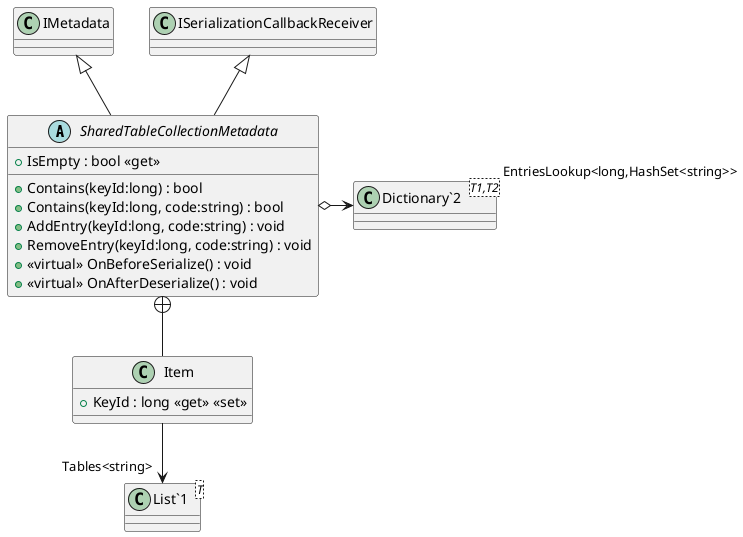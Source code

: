 @startuml
abstract class SharedTableCollectionMetadata {
    + IsEmpty : bool <<get>>
    + Contains(keyId:long) : bool
    + Contains(keyId:long, code:string) : bool
    + AddEntry(keyId:long, code:string) : void
    + RemoveEntry(keyId:long, code:string) : void
    + <<virtual>> OnBeforeSerialize() : void
    + <<virtual>> OnAfterDeserialize() : void
}
class Item {
    + KeyId : long <<get>> <<set>>
}
class "Dictionary`2"<T1,T2> {
}
class "List`1"<T> {
}
IMetadata <|-- SharedTableCollectionMetadata
ISerializationCallbackReceiver <|-- SharedTableCollectionMetadata
SharedTableCollectionMetadata o-> "EntriesLookup<long,HashSet<string>>" "Dictionary`2"
SharedTableCollectionMetadata +-- Item
Item --> "Tables<string>" "List`1"
@enduml
